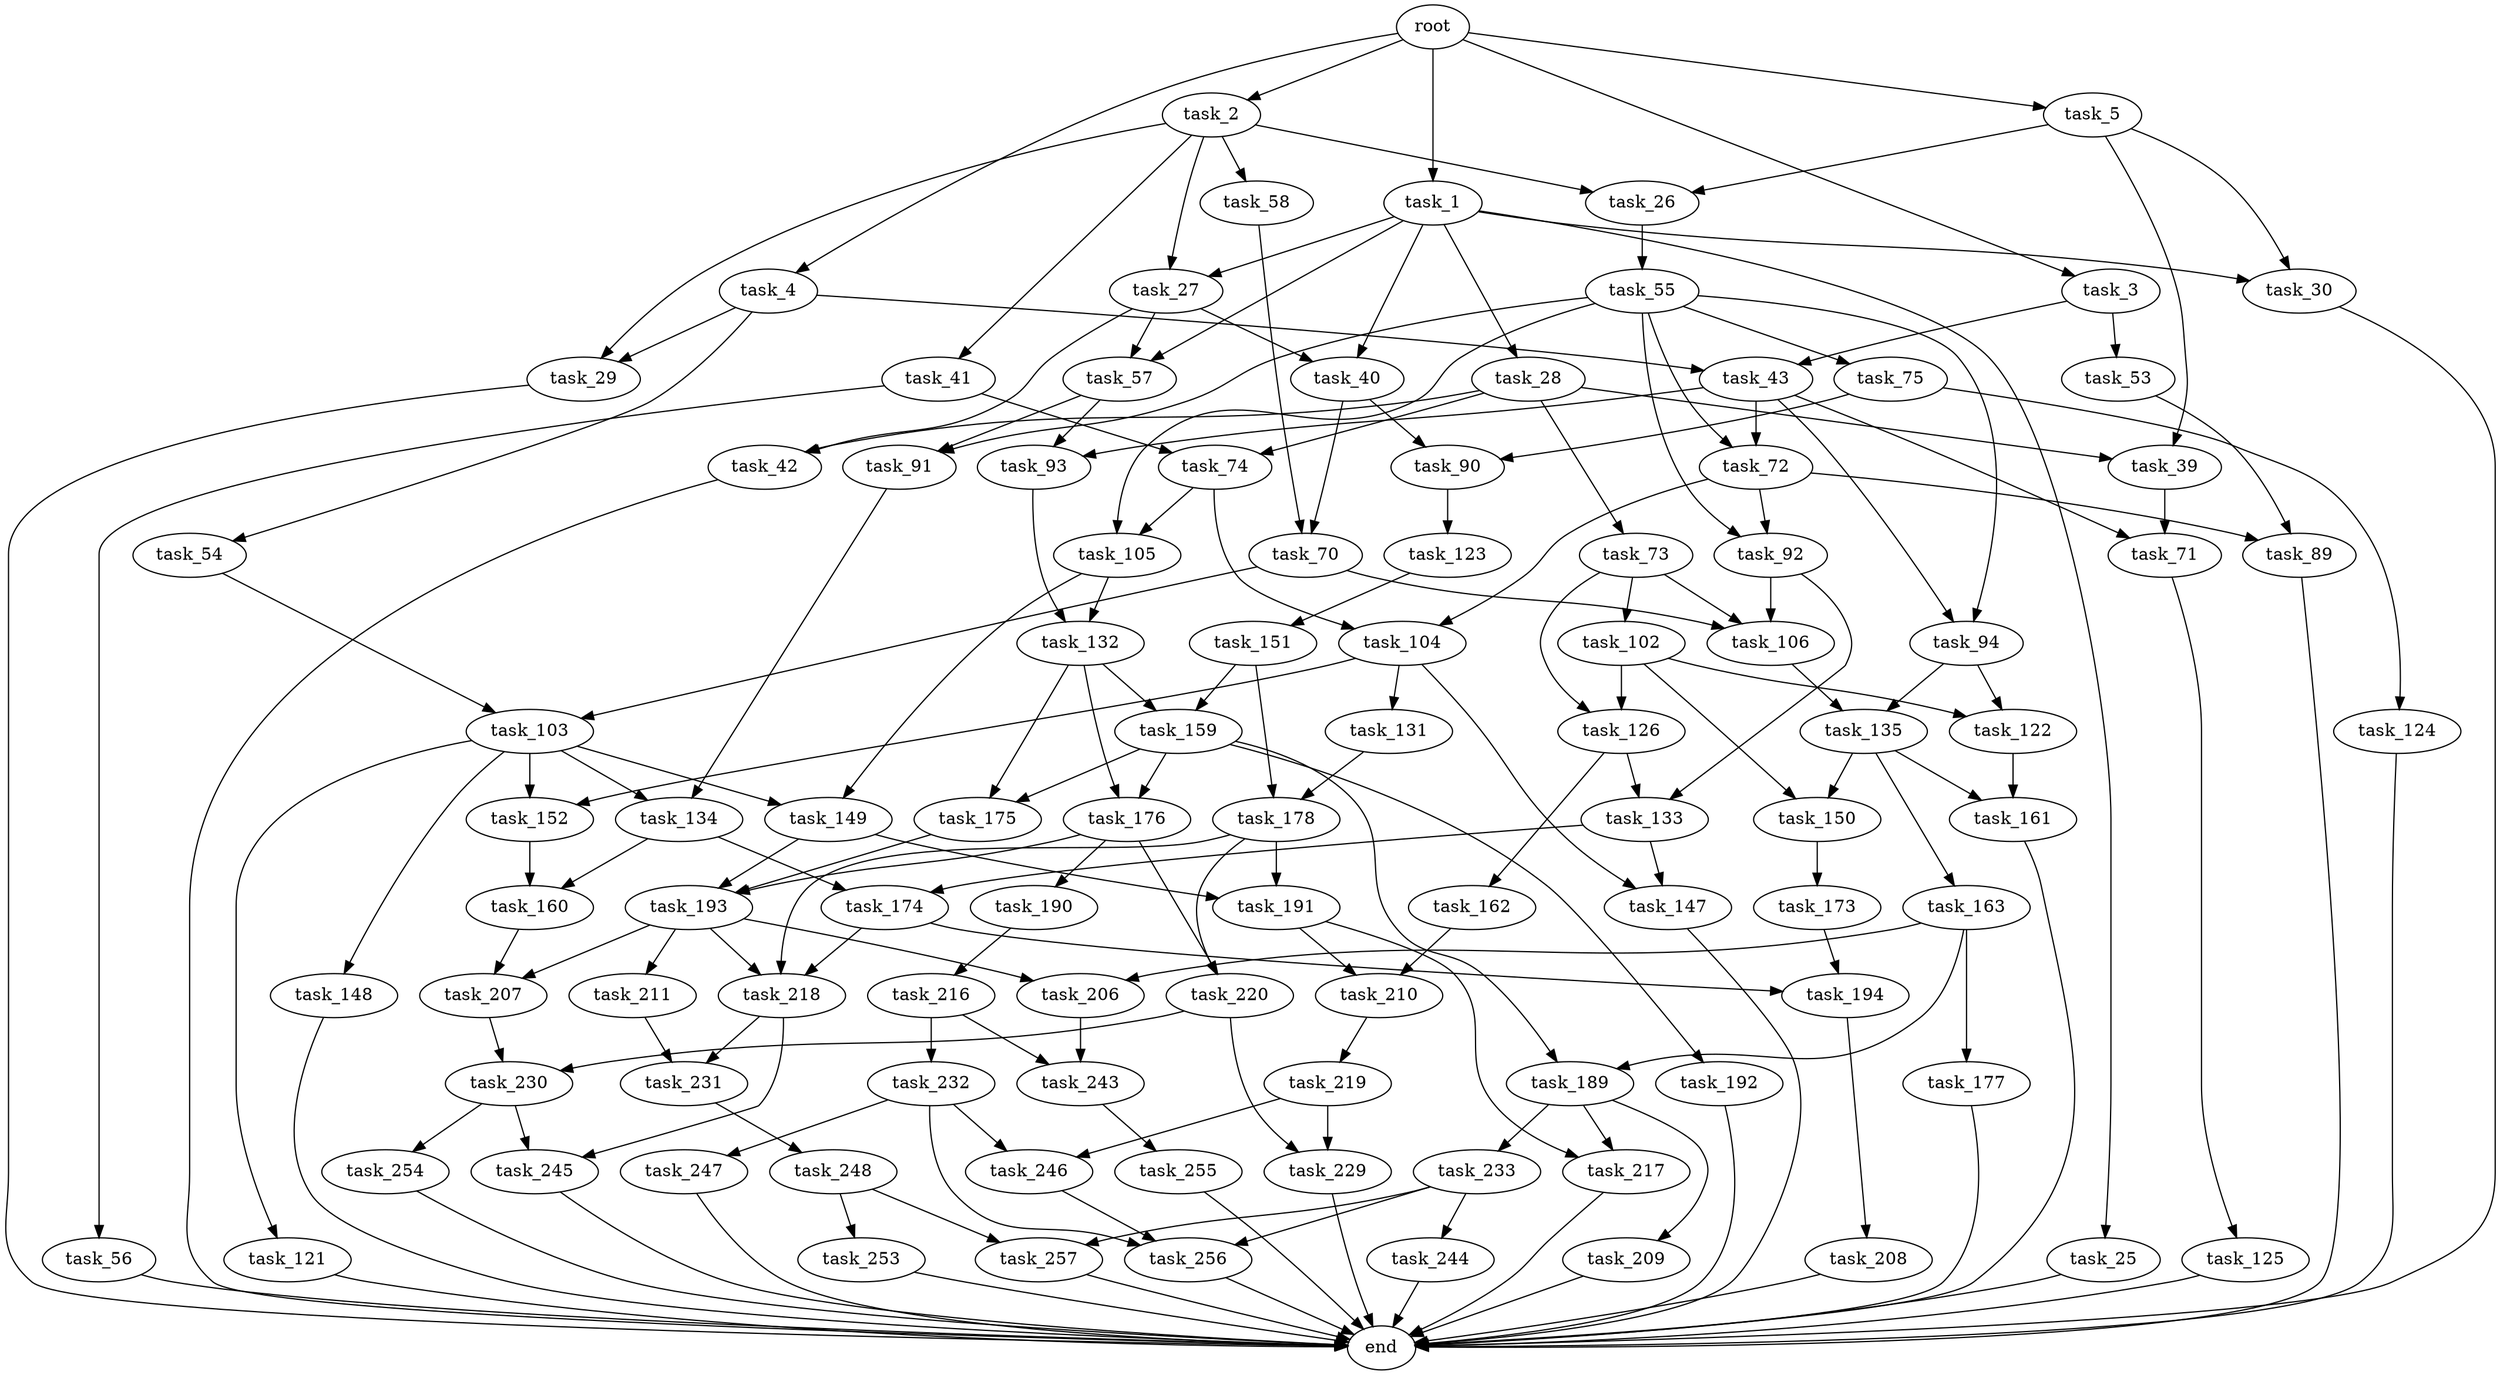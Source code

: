 digraph G {
  root [size="0.000000"];
  task_1 [size="201111404159.000000"];
  task_2 [size="16227531230.000000"];
  task_3 [size="25638392192.000000"];
  task_4 [size="68719476736.000000"];
  task_5 [size="299910672497.000000"];
  task_25 [size="33583724314.000000"];
  task_27 [size="26004352849.000000"];
  task_28 [size="93683030230.000000"];
  task_30 [size="12779257194.000000"];
  task_40 [size="146718256128.000000"];
  task_57 [size="72339396720.000000"];
  task_26 [size="27332161769.000000"];
  task_29 [size="368293445632.000000"];
  task_41 [size="162563112912.000000"];
  task_58 [size="73920605868.000000"];
  task_43 [size="27138188256.000000"];
  task_53 [size="28209824766.000000"];
  task_54 [size="987243396.000000"];
  task_39 [size="194890988316.000000"];
  end [size="0.000000"];
  task_55 [size="1073741824000.000000"];
  task_42 [size="22442112256.000000"];
  task_73 [size="368293445632.000000"];
  task_74 [size="68719476736.000000"];
  task_71 [size="79324162549.000000"];
  task_70 [size="27061351992.000000"];
  task_90 [size="1073741824000.000000"];
  task_56 [size="12634157926.000000"];
  task_72 [size="1042674370689.000000"];
  task_93 [size="368293445632.000000"];
  task_94 [size="226444139623.000000"];
  task_89 [size="1073741824000.000000"];
  task_103 [size="24277927626.000000"];
  task_75 [size="549755813888.000000"];
  task_91 [size="3793392394.000000"];
  task_92 [size="330334169940.000000"];
  task_105 [size="7488811443.000000"];
  task_106 [size="5547951487.000000"];
  task_125 [size="1074862589.000000"];
  task_104 [size="68719476736.000000"];
  task_102 [size="134217728000.000000"];
  task_126 [size="17003581082.000000"];
  task_124 [size="1073741824000.000000"];
  task_123 [size="2205134146.000000"];
  task_134 [size="8589934592.000000"];
  task_133 [size="368293445632.000000"];
  task_132 [size="368293445632.000000"];
  task_122 [size="1073741824000.000000"];
  task_135 [size="368293445632.000000"];
  task_150 [size="368293445632.000000"];
  task_121 [size="11102216286.000000"];
  task_148 [size="219639140935.000000"];
  task_149 [size="7489736369.000000"];
  task_152 [size="425282369101.000000"];
  task_131 [size="8589934592.000000"];
  task_147 [size="320534733.000000"];
  task_161 [size="18600449007.000000"];
  task_151 [size="68719476736.000000"];
  task_162 [size="176647888566.000000"];
  task_178 [size="17178620676.000000"];
  task_159 [size="321574048579.000000"];
  task_175 [size="706035896874.000000"];
  task_176 [size="17447847608.000000"];
  task_174 [size="19655532450.000000"];
  task_160 [size="134217728000.000000"];
  task_163 [size="469558524812.000000"];
  task_191 [size="25552606846.000000"];
  task_193 [size="100754700889.000000"];
  task_173 [size="780390372797.000000"];
  task_189 [size="418222489164.000000"];
  task_192 [size="1144615296475.000000"];
  task_207 [size="75828421560.000000"];
  task_210 [size="633737976248.000000"];
  task_177 [size="1073741824000.000000"];
  task_206 [size="864553620944.000000"];
  task_194 [size="32042152705.000000"];
  task_218 [size="84671572632.000000"];
  task_190 [size="134217728000.000000"];
  task_220 [size="231928233984.000000"];
  task_209 [size="1073741824000.000000"];
  task_217 [size="399628480.000000"];
  task_233 [size="28991029248.000000"];
  task_216 [size="856315579696.000000"];
  task_211 [size="16931458497.000000"];
  task_208 [size="63868936553.000000"];
  task_243 [size="1073741824000.000000"];
  task_230 [size="26596212614.000000"];
  task_219 [size="1349535019.000000"];
  task_231 [size="24151758441.000000"];
  task_232 [size="68719476736.000000"];
  task_245 [size="10239572707.000000"];
  task_229 [size="348267142.000000"];
  task_246 [size="28991029248.000000"];
  task_254 [size="549755813888.000000"];
  task_248 [size="43326963734.000000"];
  task_247 [size="537692699374.000000"];
  task_256 [size="28991029248.000000"];
  task_244 [size="134217728000.000000"];
  task_257 [size="1937657176.000000"];
  task_255 [size="8054965514.000000"];
  task_253 [size="68719476736.000000"];

  root -> task_1 [size="1.000000"];
  root -> task_2 [size="1.000000"];
  root -> task_3 [size="1.000000"];
  root -> task_4 [size="1.000000"];
  root -> task_5 [size="1.000000"];
  task_1 -> task_25 [size="679477248.000000"];
  task_1 -> task_27 [size="679477248.000000"];
  task_1 -> task_28 [size="679477248.000000"];
  task_1 -> task_30 [size="679477248.000000"];
  task_1 -> task_40 [size="679477248.000000"];
  task_1 -> task_57 [size="679477248.000000"];
  task_2 -> task_26 [size="301989888.000000"];
  task_2 -> task_27 [size="301989888.000000"];
  task_2 -> task_29 [size="301989888.000000"];
  task_2 -> task_41 [size="301989888.000000"];
  task_2 -> task_58 [size="301989888.000000"];
  task_3 -> task_43 [size="75497472.000000"];
  task_3 -> task_53 [size="75497472.000000"];
  task_4 -> task_29 [size="134217728.000000"];
  task_4 -> task_43 [size="134217728.000000"];
  task_4 -> task_54 [size="134217728.000000"];
  task_5 -> task_26 [size="838860800.000000"];
  task_5 -> task_30 [size="838860800.000000"];
  task_5 -> task_39 [size="838860800.000000"];
  task_25 -> end [size="1.000000"];
  task_27 -> task_40 [size="75497472.000000"];
  task_27 -> task_42 [size="75497472.000000"];
  task_27 -> task_57 [size="75497472.000000"];
  task_28 -> task_39 [size="75497472.000000"];
  task_28 -> task_42 [size="75497472.000000"];
  task_28 -> task_73 [size="75497472.000000"];
  task_28 -> task_74 [size="75497472.000000"];
  task_30 -> end [size="1.000000"];
  task_40 -> task_70 [size="134217728.000000"];
  task_40 -> task_90 [size="134217728.000000"];
  task_57 -> task_91 [size="134217728.000000"];
  task_57 -> task_93 [size="134217728.000000"];
  task_26 -> task_55 [size="838860800.000000"];
  task_29 -> end [size="1.000000"];
  task_41 -> task_56 [size="209715200.000000"];
  task_41 -> task_74 [size="209715200.000000"];
  task_58 -> task_70 [size="75497472.000000"];
  task_43 -> task_71 [size="679477248.000000"];
  task_43 -> task_72 [size="679477248.000000"];
  task_43 -> task_93 [size="679477248.000000"];
  task_43 -> task_94 [size="679477248.000000"];
  task_53 -> task_89 [size="838860800.000000"];
  task_54 -> task_103 [size="75497472.000000"];
  task_39 -> task_71 [size="134217728.000000"];
  task_55 -> task_72 [size="838860800.000000"];
  task_55 -> task_75 [size="838860800.000000"];
  task_55 -> task_91 [size="838860800.000000"];
  task_55 -> task_92 [size="838860800.000000"];
  task_55 -> task_94 [size="838860800.000000"];
  task_55 -> task_105 [size="838860800.000000"];
  task_42 -> end [size="1.000000"];
  task_73 -> task_102 [size="411041792.000000"];
  task_73 -> task_106 [size="411041792.000000"];
  task_73 -> task_126 [size="411041792.000000"];
  task_74 -> task_104 [size="134217728.000000"];
  task_74 -> task_105 [size="134217728.000000"];
  task_71 -> task_125 [size="301989888.000000"];
  task_70 -> task_103 [size="134217728.000000"];
  task_70 -> task_106 [size="134217728.000000"];
  task_90 -> task_123 [size="838860800.000000"];
  task_56 -> end [size="1.000000"];
  task_72 -> task_89 [size="838860800.000000"];
  task_72 -> task_92 [size="838860800.000000"];
  task_72 -> task_104 [size="838860800.000000"];
  task_93 -> task_132 [size="411041792.000000"];
  task_94 -> task_122 [size="301989888.000000"];
  task_94 -> task_135 [size="301989888.000000"];
  task_89 -> end [size="1.000000"];
  task_103 -> task_121 [size="75497472.000000"];
  task_103 -> task_134 [size="75497472.000000"];
  task_103 -> task_148 [size="75497472.000000"];
  task_103 -> task_149 [size="75497472.000000"];
  task_103 -> task_152 [size="75497472.000000"];
  task_75 -> task_90 [size="536870912.000000"];
  task_75 -> task_124 [size="536870912.000000"];
  task_91 -> task_134 [size="134217728.000000"];
  task_92 -> task_106 [size="301989888.000000"];
  task_92 -> task_133 [size="301989888.000000"];
  task_105 -> task_132 [size="301989888.000000"];
  task_105 -> task_149 [size="301989888.000000"];
  task_106 -> task_135 [size="134217728.000000"];
  task_125 -> end [size="1.000000"];
  task_104 -> task_131 [size="134217728.000000"];
  task_104 -> task_147 [size="134217728.000000"];
  task_104 -> task_152 [size="134217728.000000"];
  task_102 -> task_122 [size="209715200.000000"];
  task_102 -> task_126 [size="209715200.000000"];
  task_102 -> task_150 [size="209715200.000000"];
  task_126 -> task_133 [size="301989888.000000"];
  task_126 -> task_162 [size="301989888.000000"];
  task_124 -> end [size="1.000000"];
  task_123 -> task_151 [size="134217728.000000"];
  task_134 -> task_160 [size="33554432.000000"];
  task_134 -> task_174 [size="33554432.000000"];
  task_133 -> task_147 [size="411041792.000000"];
  task_133 -> task_174 [size="411041792.000000"];
  task_132 -> task_159 [size="411041792.000000"];
  task_132 -> task_175 [size="411041792.000000"];
  task_132 -> task_176 [size="411041792.000000"];
  task_122 -> task_161 [size="838860800.000000"];
  task_135 -> task_150 [size="411041792.000000"];
  task_135 -> task_161 [size="411041792.000000"];
  task_135 -> task_163 [size="411041792.000000"];
  task_150 -> task_173 [size="411041792.000000"];
  task_121 -> end [size="1.000000"];
  task_148 -> end [size="1.000000"];
  task_149 -> task_191 [size="838860800.000000"];
  task_149 -> task_193 [size="838860800.000000"];
  task_152 -> task_160 [size="411041792.000000"];
  task_131 -> task_178 [size="33554432.000000"];
  task_147 -> end [size="1.000000"];
  task_161 -> end [size="1.000000"];
  task_151 -> task_159 [size="134217728.000000"];
  task_151 -> task_178 [size="134217728.000000"];
  task_162 -> task_210 [size="209715200.000000"];
  task_178 -> task_191 [size="33554432.000000"];
  task_178 -> task_218 [size="33554432.000000"];
  task_178 -> task_220 [size="33554432.000000"];
  task_159 -> task_175 [size="301989888.000000"];
  task_159 -> task_176 [size="301989888.000000"];
  task_159 -> task_189 [size="301989888.000000"];
  task_159 -> task_192 [size="301989888.000000"];
  task_175 -> task_193 [size="679477248.000000"];
  task_176 -> task_190 [size="301989888.000000"];
  task_176 -> task_193 [size="301989888.000000"];
  task_176 -> task_220 [size="301989888.000000"];
  task_174 -> task_194 [size="838860800.000000"];
  task_174 -> task_218 [size="838860800.000000"];
  task_160 -> task_207 [size="209715200.000000"];
  task_163 -> task_177 [size="536870912.000000"];
  task_163 -> task_189 [size="536870912.000000"];
  task_163 -> task_206 [size="536870912.000000"];
  task_191 -> task_210 [size="536870912.000000"];
  task_191 -> task_217 [size="536870912.000000"];
  task_193 -> task_206 [size="75497472.000000"];
  task_193 -> task_207 [size="75497472.000000"];
  task_193 -> task_211 [size="75497472.000000"];
  task_193 -> task_218 [size="75497472.000000"];
  task_173 -> task_194 [size="838860800.000000"];
  task_189 -> task_209 [size="301989888.000000"];
  task_189 -> task_217 [size="301989888.000000"];
  task_189 -> task_233 [size="301989888.000000"];
  task_192 -> end [size="1.000000"];
  task_207 -> task_230 [size="134217728.000000"];
  task_210 -> task_219 [size="536870912.000000"];
  task_177 -> end [size="1.000000"];
  task_206 -> task_243 [size="536870912.000000"];
  task_194 -> task_208 [size="679477248.000000"];
  task_218 -> task_231 [size="134217728.000000"];
  task_218 -> task_245 [size="134217728.000000"];
  task_190 -> task_216 [size="209715200.000000"];
  task_220 -> task_229 [size="301989888.000000"];
  task_220 -> task_230 [size="301989888.000000"];
  task_209 -> end [size="1.000000"];
  task_217 -> end [size="1.000000"];
  task_233 -> task_244 [size="75497472.000000"];
  task_233 -> task_256 [size="75497472.000000"];
  task_233 -> task_257 [size="75497472.000000"];
  task_216 -> task_232 [size="679477248.000000"];
  task_216 -> task_243 [size="679477248.000000"];
  task_211 -> task_231 [size="838860800.000000"];
  task_208 -> end [size="1.000000"];
  task_243 -> task_255 [size="838860800.000000"];
  task_230 -> task_245 [size="75497472.000000"];
  task_230 -> task_254 [size="75497472.000000"];
  task_219 -> task_229 [size="33554432.000000"];
  task_219 -> task_246 [size="33554432.000000"];
  task_231 -> task_248 [size="411041792.000000"];
  task_232 -> task_246 [size="134217728.000000"];
  task_232 -> task_247 [size="134217728.000000"];
  task_232 -> task_256 [size="134217728.000000"];
  task_245 -> end [size="1.000000"];
  task_229 -> end [size="1.000000"];
  task_246 -> task_256 [size="75497472.000000"];
  task_254 -> end [size="1.000000"];
  task_248 -> task_253 [size="838860800.000000"];
  task_248 -> task_257 [size="838860800.000000"];
  task_247 -> end [size="1.000000"];
  task_256 -> end [size="1.000000"];
  task_244 -> end [size="1.000000"];
  task_257 -> end [size="1.000000"];
  task_255 -> end [size="1.000000"];
  task_253 -> end [size="1.000000"];
}

